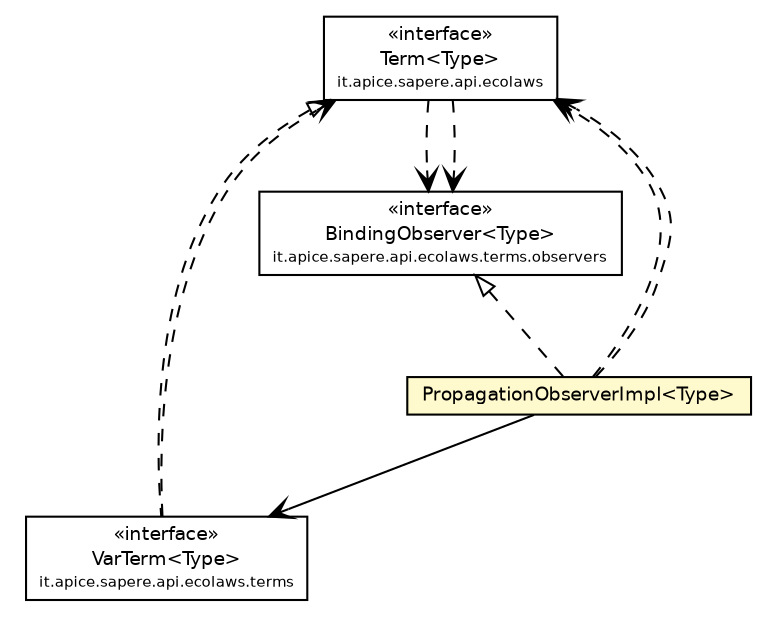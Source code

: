 #!/usr/local/bin/dot
#
# Class diagram 
# Generated by UmlGraph version 4.4 (http://www.spinellis.gr/sw/umlgraph)
#

digraph G {
	edge [fontname="Helvetica",fontsize=10,labelfontname="Helvetica",labelfontsize=10];
	node [fontname="Helvetica",fontsize=10,shape=plaintext];
	// it.apice.sapere.api.ecolaws.Term<Type>
	c58484 [label=<<table border="0" cellborder="1" cellspacing="0" cellpadding="2" port="p" href="../../../Term.html">
		<tr><td><table border="0" cellspacing="0" cellpadding="1">
			<tr><td> &laquo;interface&raquo; </td></tr>
			<tr><td> Term&lt;Type&gt; </td></tr>
			<tr><td><font point-size="7.0"> it.apice.sapere.api.ecolaws </font></td></tr>
		</table></td></tr>
		</table>>, fontname="Helvetica", fontcolor="black", fontsize=9.0];
	// it.apice.sapere.api.ecolaws.terms.VarTerm<Type>
	c58510 [label=<<table border="0" cellborder="1" cellspacing="0" cellpadding="2" port="p" href="../../VarTerm.html">
		<tr><td><table border="0" cellspacing="0" cellpadding="1">
			<tr><td> &laquo;interface&raquo; </td></tr>
			<tr><td> VarTerm&lt;Type&gt; </td></tr>
			<tr><td><font point-size="7.0"> it.apice.sapere.api.ecolaws.terms </font></td></tr>
		</table></td></tr>
		</table>>, fontname="Helvetica", fontcolor="black", fontsize=9.0];
	// it.apice.sapere.api.ecolaws.terms.observers.BindingObserver<Type>
	c58518 [label=<<table border="0" cellborder="1" cellspacing="0" cellpadding="2" port="p" href="../BindingObserver.html">
		<tr><td><table border="0" cellspacing="0" cellpadding="1">
			<tr><td> &laquo;interface&raquo; </td></tr>
			<tr><td> BindingObserver&lt;Type&gt; </td></tr>
			<tr><td><font point-size="7.0"> it.apice.sapere.api.ecolaws.terms.observers </font></td></tr>
		</table></td></tr>
		</table>>, fontname="Helvetica", fontcolor="black", fontsize=9.0];
	// it.apice.sapere.api.ecolaws.terms.observers.impl.PropagationObserverImpl<Type>
	c58621 [label=<<table border="0" cellborder="1" cellspacing="0" cellpadding="2" port="p" bgcolor="lemonChiffon" href="./PropagationObserverImpl.html">
		<tr><td><table border="0" cellspacing="0" cellpadding="1">
			<tr><td> PropagationObserverImpl&lt;Type&gt; </td></tr>
		</table></td></tr>
		</table>>, fontname="Helvetica", fontcolor="black", fontsize=9.0];
	//it.apice.sapere.api.ecolaws.terms.VarTerm<Type> implements it.apice.sapere.api.ecolaws.Term<Type>
	c58484:p -> c58510:p [dir=back,arrowtail=empty,style=dashed];
	//it.apice.sapere.api.ecolaws.terms.observers.impl.PropagationObserverImpl<Type> implements it.apice.sapere.api.ecolaws.terms.observers.BindingObserver<Type>
	c58518:p -> c58621:p [dir=back,arrowtail=empty,style=dashed];
	// it.apice.sapere.api.ecolaws.terms.observers.impl.PropagationObserverImpl<Type> NAVASSOC it.apice.sapere.api.ecolaws.terms.VarTerm<Type>
	c58621:p -> c58510:p [taillabel="", label="", headlabel="", fontname="Helvetica", fontcolor="black", fontsize=10.0, color="black", arrowhead=open];
	// it.apice.sapere.api.ecolaws.Term<Type> DEPEND it.apice.sapere.api.ecolaws.terms.observers.BindingObserver<Type>
	c58484:p -> c58518:p [taillabel="", label="", headlabel="", fontname="Helvetica", fontcolor="black", fontsize=10.0, color="black", arrowhead=open, style=dashed];
	// it.apice.sapere.api.ecolaws.Term<Type> DEPEND it.apice.sapere.api.ecolaws.terms.observers.BindingObserver<Type>
	c58484:p -> c58518:p [taillabel="", label="", headlabel="", fontname="Helvetica", fontcolor="black", fontsize=10.0, color="black", arrowhead=open, style=dashed];
	// it.apice.sapere.api.ecolaws.terms.VarTerm<Type> DEPEND it.apice.sapere.api.ecolaws.Term<Type>
	c58510:p -> c58484:p [taillabel="", label="", headlabel="", fontname="Helvetica", fontcolor="black", fontsize=10.0, color="black", arrowhead=open, style=dashed];
	// it.apice.sapere.api.ecolaws.terms.observers.impl.PropagationObserverImpl<Type> DEPEND it.apice.sapere.api.ecolaws.Term<Type>
	c58621:p -> c58484:p [taillabel="", label="", headlabel="", fontname="Helvetica", fontcolor="black", fontsize=10.0, color="black", arrowhead=open, style=dashed];
	// it.apice.sapere.api.ecolaws.terms.observers.impl.PropagationObserverImpl<Type> DEPEND it.apice.sapere.api.ecolaws.Term<Type>
	c58621:p -> c58484:p [taillabel="", label="", headlabel="", fontname="Helvetica", fontcolor="black", fontsize=10.0, color="black", arrowhead=open, style=dashed];
}

